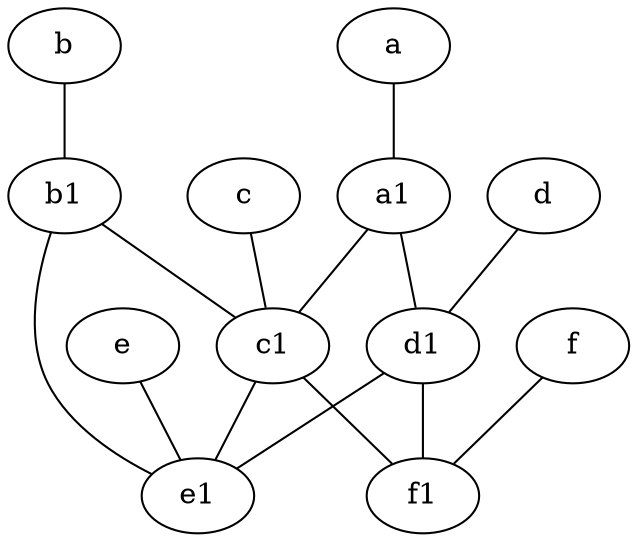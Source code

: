 graph {
	node [labelfontsize=50]
	c [labelfontsize=50 pos="4.5,2!"]
	b1 [labelfontsize=50 pos="9,4!"]
	d [labelfontsize=50 pos="2,5!"]
	c1 [labelfontsize=50 pos="4.5,3!"]
	b [labelfontsize=50 pos="10,4!"]
	a1 [labelfontsize=50 pos="8,3!"]
	e1 [labelfontsize=50 pos="7,7!"]
	d1 [labelfontsize=50 pos="3,5!"]
	a [labelfontsize=50 pos="8,2!"]
	f1 [labelfontsize=50 pos="3,8!"]
	f [labelfontsize=50 pos="3,9!"]
	e [labelfontsize=50 pos="7,9!"]
	c1 -- e1
	b -- b1
	d1 -- f1
	a -- a1
	b1 -- e1
	d1 -- e1
	c1 -- f1
	b1 -- c1
	e -- e1
	a1 -- d1
	a1 -- c1
	d -- d1
	c -- c1
	f -- f1
}
